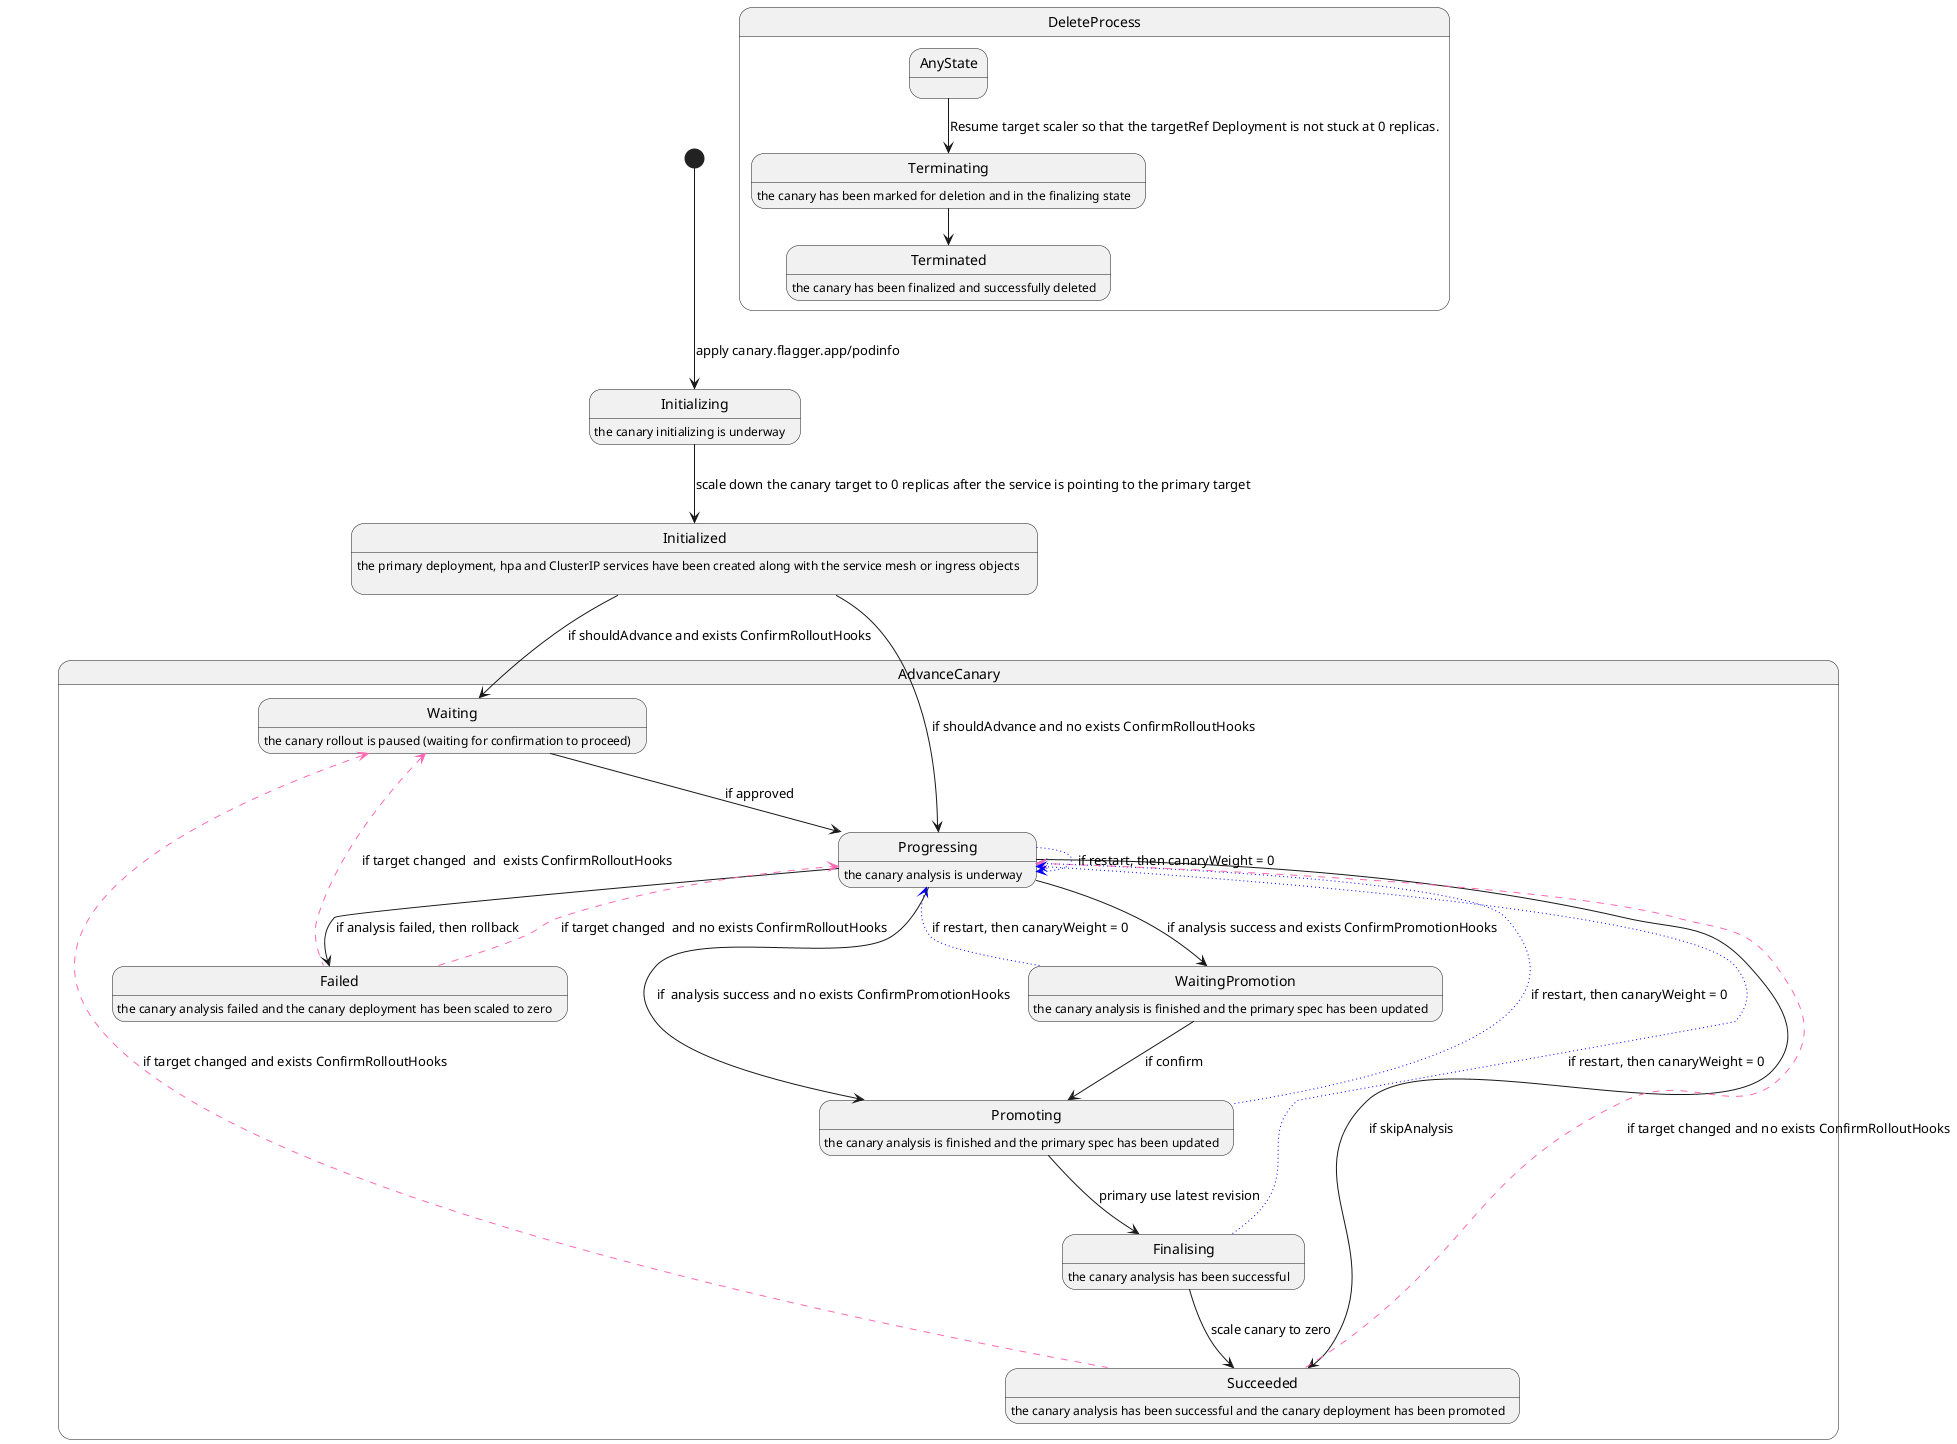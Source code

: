 @startuml
Initializing: the canary initializing is underway
Initialized : the primary deployment, hpa and ClusterIP services have been created along with the service mesh or ingress objects \n\

[*] --> Initializing : apply canary.flagger.app/podinfo
Initializing --> Initialized:  scale down the canary target to 0 replicas after the service is pointing to the primary target

State AdvanceCanary {

Waiting:  the canary rollout is paused (waiting for confirmation to proceed)
Progressing: the canary analysis is underway
WaitingPromotion: the canary analysis is finished and the primary spec has been updated
Promoting: the canary analysis is finished and the primary spec has been updated
Finalising:  the canary analysis has been successful
Succeeded: the canary analysis has been successful and the canary deployment has been promoted
Failed: the canary analysis failed and the canary deployment has been scaled to zero

Initialized  ->  Progressing: if shouldAdvance and no exists ConfirmRolloutHooks
Progressing --> WaitingPromotion: if analysis success and exists ConfirmPromotionHooks
WaitingPromotion --> Promoting: if confirm
Progressing --> Promoting:  if  analysis success and no exists ConfirmPromotionHooks
Initialized --> Waiting: if shouldAdvance and exists ConfirmRolloutHooks
Waiting --> Progressing: if approved
Promoting --> Finalising: primary use latest revision
Finalising --> Succeeded: scale canary to zero
Progressing --> Failed: if analysis failed, then rollback
Progressing --> Succeeded: if skipAnalysis

Progressing -[#blue,dotted]-> Progressing: if restart, then canaryWeight = 0
WaitingPromotion -[#blue,dotted]-> Progressing: if restart, then canaryWeight = 0
Promoting -[#blue,dotted]-> Progressing: if restart, then canaryWeight = 0
Finalising -[#blue,dotted]-> Progressing: if restart, then canaryWeight = 0

Failed -[#hotpink,dashed]-> Progressing: if target changed  and no exists ConfirmRolloutHooks
Succeeded -[#hotpink,dashed]-> Progressing: if target changed and no exists ConfirmRolloutHooks
Failed -up[#hotpink,dashed]-> Waiting: if target changed  and  exists ConfirmRolloutHooks
Succeeded -up[#hotpink,dashed]-> Waiting: if target changed and exists ConfirmRolloutHooks
}


state DeleteProcess {
Terminating: the canary has been marked for deletion and in the finalizing state
Terminated: the canary has been finalized and successfully deleted


AnyState --> Terminating: Resume target scaler so that the targetRef Deployment is not stuck at 0 replicas.
Terminating --> Terminated
}

@enduml